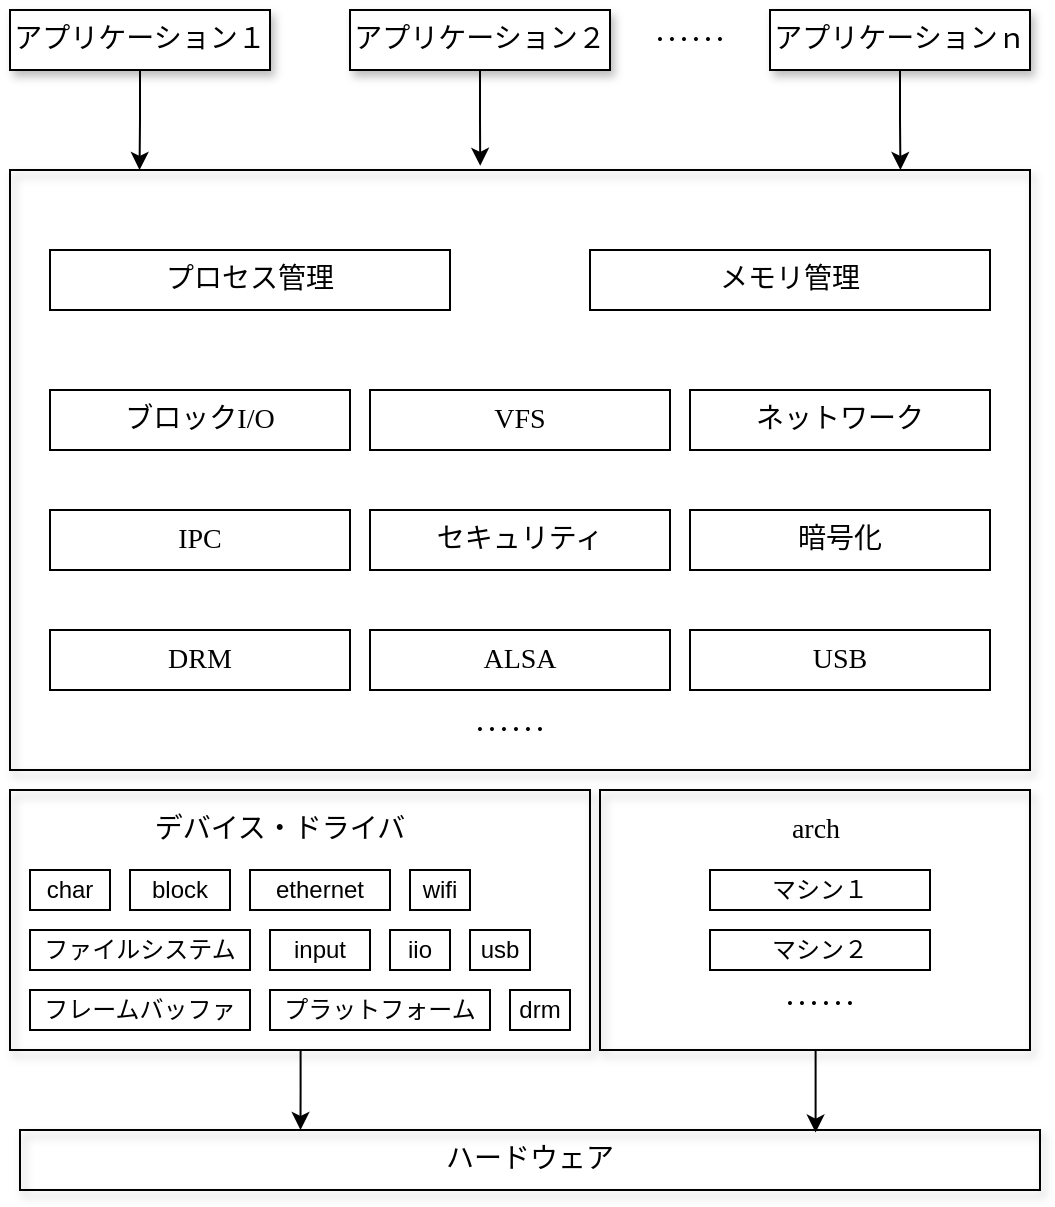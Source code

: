 <mxfile version="12.3.2" type="device" pages="1"><diagram id="YhgRmlNE7mkgNLe36jjU" name="ページ1"><mxGraphModel dx="1170" dy="664" grid="1" gridSize="10" guides="1" tooltips="1" connect="1" arrows="1" fold="1" page="1" pageScale="1" pageWidth="1169" pageHeight="827" math="0" shadow="0"><root><mxCell id="0"/><mxCell id="1" parent="0"/><mxCell id="CHkSKR-CKSCxZmzXjR-l-51" style="edgeStyle=orthogonalEdgeStyle;rounded=0;orthogonalLoop=1;jettySize=auto;html=1;entryX=0.127;entryY=0;entryDx=0;entryDy=0;entryPerimeter=0;" edge="1" parent="1" source="CumuArz7RB4-Ex7kdARC-1" target="CHkSKR-CKSCxZmzXjR-l-18"><mxGeometry relative="1" as="geometry"/></mxCell><mxCell id="CumuArz7RB4-Ex7kdARC-1" value="&lt;font face=&quot;ヒラギノ角ゴ Pro W5&quot; style=&quot;font-size: 14px&quot;&gt;アプリケーション１&lt;/font&gt;" style="rounded=0;whiteSpace=wrap;html=1;shadow=1;" parent="1" vertex="1"><mxGeometry x="30" y="20" width="130" height="30" as="geometry"/></mxCell><mxCell id="CHkSKR-CKSCxZmzXjR-l-52" style="edgeStyle=orthogonalEdgeStyle;rounded=0;orthogonalLoop=1;jettySize=auto;html=1;entryX=0.461;entryY=-0.007;entryDx=0;entryDy=0;entryPerimeter=0;" edge="1" parent="1" source="CumuArz7RB4-Ex7kdARC-2" target="CHkSKR-CKSCxZmzXjR-l-18"><mxGeometry relative="1" as="geometry"/></mxCell><mxCell id="CumuArz7RB4-Ex7kdARC-2" value="&lt;font face=&quot;ヒラギノ角ゴ Pro W5&quot; style=&quot;font-size: 14px&quot;&gt;アプリケーション２&lt;/font&gt;" style="rounded=0;whiteSpace=wrap;html=1;shadow=1;" parent="1" vertex="1"><mxGeometry x="200" y="20" width="130" height="30" as="geometry"/></mxCell><mxCell id="CHkSKR-CKSCxZmzXjR-l-53" style="edgeStyle=orthogonalEdgeStyle;rounded=0;orthogonalLoop=1;jettySize=auto;html=1;entryX=0.873;entryY=0;entryDx=0;entryDy=0;entryPerimeter=0;" edge="1" parent="1" source="CumuArz7RB4-Ex7kdARC-3" target="CHkSKR-CKSCxZmzXjR-l-18"><mxGeometry relative="1" as="geometry"/></mxCell><mxCell id="CumuArz7RB4-Ex7kdARC-3" value="&lt;font face=&quot;ヒラギノ角ゴ Pro W5&quot; style=&quot;font-size: 14px&quot;&gt;アプリケーションｎ&lt;/font&gt;" style="rounded=0;whiteSpace=wrap;html=1;shadow=1;" parent="1" vertex="1"><mxGeometry x="410" y="20" width="130" height="30" as="geometry"/></mxCell><mxCell id="CHkSKR-CKSCxZmzXjR-l-1" value="･･････" style="text;html=1;strokeColor=none;fillColor=none;align=center;verticalAlign=middle;whiteSpace=wrap;rounded=0;" vertex="1" parent="1"><mxGeometry x="350" y="25" width="40" height="20" as="geometry"/></mxCell><mxCell id="CHkSKR-CKSCxZmzXjR-l-2" value="&lt;font style=&quot;font-size: 14px&quot; face=&quot;ヒラギノ角ゴ Pro W5&quot;&gt;プロセス管理&lt;/font&gt;" style="rounded=0;whiteSpace=wrap;html=1;shadow=0;" vertex="1" parent="1"><mxGeometry x="50" y="140" width="200" height="30" as="geometry"/></mxCell><mxCell id="CHkSKR-CKSCxZmzXjR-l-4" value="&lt;font face=&quot;ヒラギノ角ゴ Pro W5&quot;&gt;&lt;span style=&quot;font-size: 14px&quot;&gt;メモリ管理&lt;/span&gt;&lt;/font&gt;" style="rounded=0;whiteSpace=wrap;html=1;shadow=0;" vertex="1" parent="1"><mxGeometry x="320" y="140" width="200" height="30" as="geometry"/></mxCell><mxCell id="CHkSKR-CKSCxZmzXjR-l-6" value="&lt;font face=&quot;ヒラギノ角ゴ Pro W5&quot;&gt;&lt;span style=&quot;font-size: 14px&quot;&gt;ブロックI/O&lt;/span&gt;&lt;/font&gt;" style="rounded=0;whiteSpace=wrap;html=1;shadow=0;" vertex="1" parent="1"><mxGeometry x="50" y="210" width="150" height="30" as="geometry"/></mxCell><mxCell id="CHkSKR-CKSCxZmzXjR-l-7" value="&lt;font face=&quot;ヒラギノ角ゴ Pro W5&quot;&gt;&lt;span style=&quot;font-size: 14px&quot;&gt;VFS&lt;/span&gt;&lt;/font&gt;" style="rounded=0;whiteSpace=wrap;html=1;shadow=0;" vertex="1" parent="1"><mxGeometry x="210" y="210" width="150" height="30" as="geometry"/></mxCell><mxCell id="CHkSKR-CKSCxZmzXjR-l-8" value="&lt;font face=&quot;ヒラギノ角ゴ Pro W5&quot;&gt;&lt;span style=&quot;font-size: 14px&quot;&gt;ネットワーク&lt;/span&gt;&lt;/font&gt;" style="rounded=0;whiteSpace=wrap;html=1;shadow=0;" vertex="1" parent="1"><mxGeometry x="370" y="210" width="150" height="30" as="geometry"/></mxCell><mxCell id="CHkSKR-CKSCxZmzXjR-l-9" value="&lt;font face=&quot;ヒラギノ角ゴ Pro W5&quot;&gt;&lt;span style=&quot;font-size: 14px&quot;&gt;IPC&lt;/span&gt;&lt;/font&gt;" style="rounded=0;whiteSpace=wrap;html=1;shadow=0;" vertex="1" parent="1"><mxGeometry x="50" y="270" width="150" height="30" as="geometry"/></mxCell><mxCell id="CHkSKR-CKSCxZmzXjR-l-10" value="&lt;font face=&quot;ヒラギノ角ゴ Pro W5&quot;&gt;&lt;span style=&quot;font-size: 14px&quot;&gt;セキュリティ&lt;/span&gt;&lt;/font&gt;" style="rounded=0;whiteSpace=wrap;html=1;shadow=0;" vertex="1" parent="1"><mxGeometry x="210" y="270" width="150" height="30" as="geometry"/></mxCell><mxCell id="CHkSKR-CKSCxZmzXjR-l-11" value="&lt;font face=&quot;ヒラギノ角ゴ Pro W5&quot;&gt;&lt;span style=&quot;font-size: 14px&quot;&gt;暗号化&lt;/span&gt;&lt;/font&gt;" style="rounded=0;whiteSpace=wrap;html=1;shadow=0;" vertex="1" parent="1"><mxGeometry x="370" y="270" width="150" height="30" as="geometry"/></mxCell><mxCell id="CHkSKR-CKSCxZmzXjR-l-12" value="&lt;font face=&quot;ヒラギノ角ゴ Pro W5&quot;&gt;&lt;span style=&quot;font-size: 14px&quot;&gt;DRM&lt;/span&gt;&lt;/font&gt;" style="rounded=0;whiteSpace=wrap;html=1;shadow=0;" vertex="1" parent="1"><mxGeometry x="50" y="330" width="150" height="30" as="geometry"/></mxCell><mxCell id="CHkSKR-CKSCxZmzXjR-l-13" value="&lt;font face=&quot;ヒラギノ角ゴ Pro W5&quot;&gt;&lt;span style=&quot;font-size: 14px&quot;&gt;ALSA&lt;/span&gt;&lt;/font&gt;" style="rounded=0;whiteSpace=wrap;html=1;shadow=0;" vertex="1" parent="1"><mxGeometry x="210" y="330" width="150" height="30" as="geometry"/></mxCell><mxCell id="CHkSKR-CKSCxZmzXjR-l-14" value="&lt;font face=&quot;ヒラギノ角ゴ Pro W5&quot;&gt;&lt;span style=&quot;font-size: 14px&quot;&gt;USB&lt;/span&gt;&lt;/font&gt;" style="rounded=0;whiteSpace=wrap;html=1;shadow=0;" vertex="1" parent="1"><mxGeometry x="370" y="330" width="150" height="30" as="geometry"/></mxCell><mxCell id="CHkSKR-CKSCxZmzXjR-l-15" value="･･････" style="text;html=1;strokeColor=none;fillColor=none;align=center;verticalAlign=middle;whiteSpace=wrap;rounded=0;" vertex="1" parent="1"><mxGeometry x="260" y="370" width="40" height="20" as="geometry"/></mxCell><mxCell id="CHkSKR-CKSCxZmzXjR-l-18" value="" style="verticalLabelPosition=bottom;verticalAlign=top;html=1;shape=mxgraph.basic.rect;fillColor2=none;strokeWidth=1;size=20;indent=5;shadow=1;fillColor=none;" vertex="1" parent="1"><mxGeometry x="30" y="100" width="510" height="300" as="geometry"/></mxCell><mxCell id="CHkSKR-CKSCxZmzXjR-l-24" value="char" style="rounded=0;whiteSpace=wrap;html=1;shadow=0;glass=0;strokeColor=#000000;strokeWidth=1;fillColor=#ffffff;" vertex="1" parent="1"><mxGeometry x="40" y="450" width="40" height="20" as="geometry"/></mxCell><mxCell id="CHkSKR-CKSCxZmzXjR-l-25" value="block" style="rounded=0;whiteSpace=wrap;html=1;shadow=0;glass=0;strokeColor=#000000;strokeWidth=1;fillColor=#ffffff;" vertex="1" parent="1"><mxGeometry x="90" y="450" width="50" height="20" as="geometry"/></mxCell><mxCell id="CHkSKR-CKSCxZmzXjR-l-26" value="ethernet" style="rounded=0;whiteSpace=wrap;html=1;shadow=0;glass=0;strokeColor=#000000;strokeWidth=1;fillColor=#ffffff;" vertex="1" parent="1"><mxGeometry x="150" y="450" width="70" height="20" as="geometry"/></mxCell><mxCell id="CHkSKR-CKSCxZmzXjR-l-27" value="wifi" style="rounded=0;whiteSpace=wrap;html=1;shadow=0;glass=0;strokeColor=#000000;strokeWidth=1;fillColor=#ffffff;" vertex="1" parent="1"><mxGeometry x="230" y="450" width="30" height="20" as="geometry"/></mxCell><mxCell id="CHkSKR-CKSCxZmzXjR-l-29" value="ファイルシステム" style="rounded=0;whiteSpace=wrap;html=1;shadow=0;glass=0;strokeColor=#000000;strokeWidth=1;fillColor=#ffffff;" vertex="1" parent="1"><mxGeometry x="40" y="480" width="110" height="20" as="geometry"/></mxCell><mxCell id="CHkSKR-CKSCxZmzXjR-l-30" value="input" style="rounded=0;whiteSpace=wrap;html=1;shadow=0;glass=0;strokeColor=#000000;strokeWidth=1;fillColor=#ffffff;" vertex="1" parent="1"><mxGeometry x="160" y="480" width="50" height="20" as="geometry"/></mxCell><mxCell id="CHkSKR-CKSCxZmzXjR-l-31" value="iio" style="rounded=0;whiteSpace=wrap;html=1;shadow=0;glass=0;strokeColor=#000000;strokeWidth=1;fillColor=#ffffff;" vertex="1" parent="1"><mxGeometry x="220" y="480" width="30" height="20" as="geometry"/></mxCell><mxCell id="CHkSKR-CKSCxZmzXjR-l-32" value="usb" style="rounded=0;whiteSpace=wrap;html=1;shadow=0;glass=0;strokeColor=#000000;strokeWidth=1;fillColor=#ffffff;" vertex="1" parent="1"><mxGeometry x="260" y="480" width="30" height="20" as="geometry"/></mxCell><mxCell id="CHkSKR-CKSCxZmzXjR-l-33" value="フレームバッファ" style="rounded=0;whiteSpace=wrap;html=1;shadow=0;glass=0;strokeColor=#000000;strokeWidth=1;fillColor=#ffffff;" vertex="1" parent="1"><mxGeometry x="40" y="510" width="110" height="20" as="geometry"/></mxCell><mxCell id="CHkSKR-CKSCxZmzXjR-l-34" value="プラットフォーム" style="rounded=0;whiteSpace=wrap;html=1;shadow=0;glass=0;strokeColor=#000000;strokeWidth=1;fillColor=#ffffff;" vertex="1" parent="1"><mxGeometry x="160" y="510" width="110" height="20" as="geometry"/></mxCell><mxCell id="CHkSKR-CKSCxZmzXjR-l-35" value="drm" style="rounded=0;whiteSpace=wrap;html=1;shadow=0;glass=0;strokeColor=#000000;strokeWidth=1;fillColor=#ffffff;" vertex="1" parent="1"><mxGeometry x="280" y="510" width="30" height="20" as="geometry"/></mxCell><mxCell id="CHkSKR-CKSCxZmzXjR-l-43" value="マシン１" style="rounded=0;whiteSpace=wrap;html=1;shadow=0;glass=0;strokeColor=#000000;strokeWidth=1;fillColor=#ffffff;" vertex="1" parent="1"><mxGeometry x="380" y="450" width="110" height="20" as="geometry"/></mxCell><mxCell id="CHkSKR-CKSCxZmzXjR-l-44" value="マシン２" style="rounded=0;whiteSpace=wrap;html=1;shadow=0;glass=0;strokeColor=#000000;strokeWidth=1;fillColor=#ffffff;" vertex="1" parent="1"><mxGeometry x="380" y="480" width="110" height="20" as="geometry"/></mxCell><mxCell id="CHkSKR-CKSCxZmzXjR-l-54" style="edgeStyle=orthogonalEdgeStyle;rounded=0;orthogonalLoop=1;jettySize=auto;html=1;entryX=0.275;entryY=0;entryDx=0;entryDy=0;entryPerimeter=0;" edge="1" parent="1" source="CHkSKR-CKSCxZmzXjR-l-45" target="CHkSKR-CKSCxZmzXjR-l-48"><mxGeometry relative="1" as="geometry"><Array as="points"><mxPoint x="175" y="560"/></Array></mxGeometry></mxCell><mxCell id="CHkSKR-CKSCxZmzXjR-l-45" value="" style="verticalLabelPosition=bottom;verticalAlign=top;html=1;shape=mxgraph.basic.rect;fillColor2=none;strokeWidth=1;size=20;indent=5;shadow=1;glass=0;fillColor=none;" vertex="1" parent="1"><mxGeometry x="30" y="410" width="290" height="130" as="geometry"/></mxCell><mxCell id="CHkSKR-CKSCxZmzXjR-l-55" style="edgeStyle=orthogonalEdgeStyle;rounded=0;orthogonalLoop=1;jettySize=auto;html=1;entryX=0.78;entryY=0.043;entryDx=0;entryDy=0;entryPerimeter=0;" edge="1" parent="1" source="CHkSKR-CKSCxZmzXjR-l-46" target="CHkSKR-CKSCxZmzXjR-l-48"><mxGeometry relative="1" as="geometry"><Array as="points"><mxPoint x="433" y="560"/></Array></mxGeometry></mxCell><mxCell id="CHkSKR-CKSCxZmzXjR-l-46" value="" style="verticalLabelPosition=bottom;verticalAlign=top;html=1;shape=mxgraph.basic.rect;fillColor2=none;strokeWidth=1;size=20;indent=5;shadow=1;glass=0;fillColor=none;" vertex="1" parent="1"><mxGeometry x="325" y="410" width="215" height="130" as="geometry"/></mxCell><mxCell id="CHkSKR-CKSCxZmzXjR-l-47" value="･･････" style="text;html=1;strokeColor=none;fillColor=none;align=center;verticalAlign=middle;whiteSpace=wrap;rounded=0;" vertex="1" parent="1"><mxGeometry x="415" y="507" width="40" height="20" as="geometry"/></mxCell><mxCell id="CHkSKR-CKSCxZmzXjR-l-48" value="&lt;font face=&quot;ヒラギノ角ゴ Pro W5&quot; style=&quot;font-size: 14px&quot;&gt;ハードウェア&lt;/font&gt;" style="rounded=0;whiteSpace=wrap;html=1;shadow=1;glass=0;strokeColor=#000000;strokeWidth=1;fillColor=none;" vertex="1" parent="1"><mxGeometry x="35" y="580" width="510" height="30" as="geometry"/></mxCell><mxCell id="CHkSKR-CKSCxZmzXjR-l-49" value="&lt;font face=&quot;ヒラギノ角ゴ Pro W5&quot; style=&quot;font-size: 14px&quot;&gt;デバイス・ドライバ&lt;/font&gt;" style="text;html=1;strokeColor=none;fillColor=none;align=center;verticalAlign=middle;whiteSpace=wrap;rounded=0;shadow=1;glass=0;" vertex="1" parent="1"><mxGeometry x="100" y="420" width="130" height="20" as="geometry"/></mxCell><mxCell id="CHkSKR-CKSCxZmzXjR-l-50" value="&lt;font face=&quot;ヒラギノ角ゴ Pro W5&quot;&gt;&lt;span style=&quot;font-size: 14px&quot;&gt;arch&lt;/span&gt;&lt;/font&gt;" style="text;html=1;strokeColor=none;fillColor=none;align=center;verticalAlign=middle;whiteSpace=wrap;rounded=0;shadow=1;glass=0;" vertex="1" parent="1"><mxGeometry x="367.5" y="420" width="130" height="20" as="geometry"/></mxCell></root></mxGraphModel></diagram></mxfile>